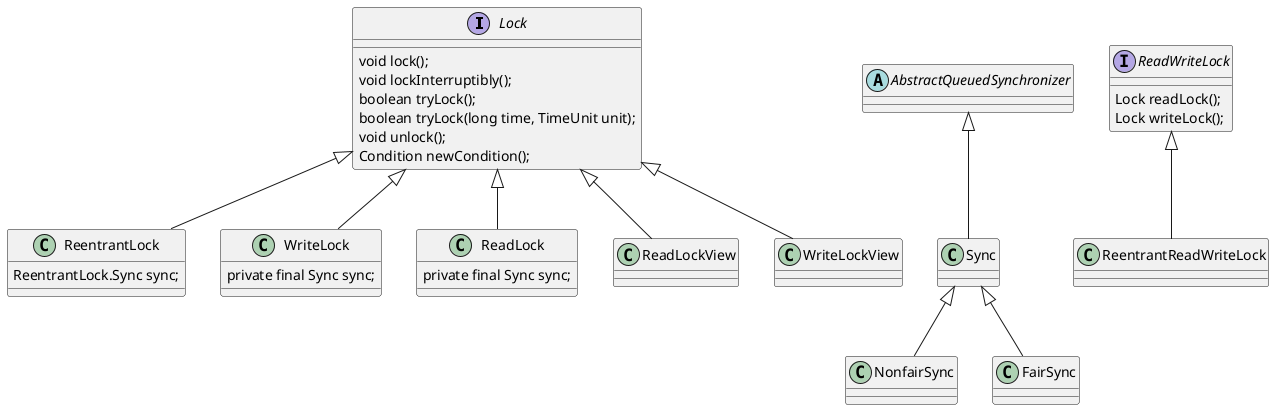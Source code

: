 @startuml
interface Lock{
    void lock();
    void lockInterruptibly();
    boolean tryLock();
    boolean tryLock(long time, TimeUnit unit);
    void unlock();
    Condition newCondition();
}

class ReentrantLock{
    ReentrantLock.Sync sync;
}

class WriteLock{
    private final Sync sync;
}
class ReadLock{
    private final Sync sync;
}
class ReadLockView
class WriteLockView

Lock <|-- WriteLock
Lock <|-- ReadLock
Lock <|-- ReadLockView
Lock <|-- WriteLockView

abstract class AbstractQueuedSynchronizer
class Sync
class NonfairSync
class FairSync

Lock <|-- ReentrantLock
AbstractQueuedSynchronizer <|-- Sync
Sync <|-- NonfairSync
Sync <|-- FairSync

interface ReadWriteLock{
    Lock readLock();
    Lock writeLock();
}

class ReentrantReadWriteLock{
}

ReadWriteLock <|-- ReentrantReadWriteLock
@enduml